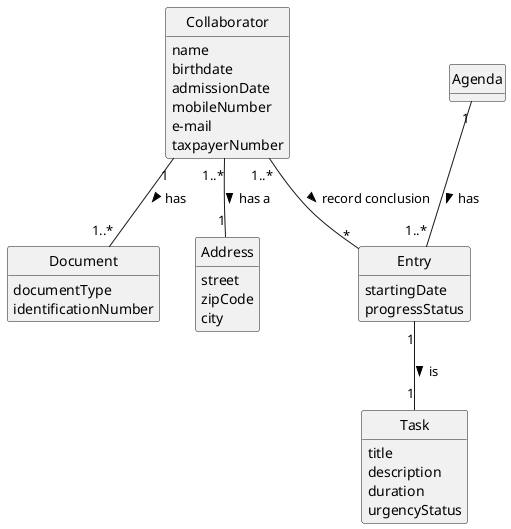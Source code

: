 @startuml
skinparam monochrome true
skinparam packageStyle rectangle
skinparam shadowing false

'left to right direction

skinparam classAttributeIconSize 0

hide circle
hide methods


class Collaborator {
    name
    birthdate
    admissionDate
    mobileNumber
    e-mail
    taxpayerNumber
}

class Entry {
    startingDate
    progressStatus

}


class Task {
    title
    description
    duration
    urgencyStatus


}

class Document{
    documentType
    identificationNumber
}

class Address{
    street
    zipCode
    city
}


class Agenda{
}





Agenda "1" -- "1..*" Entry: has >

Entry "1" -- "1" Task: is >

Collaborator "1..*" -- "*" Entry : record conclusion >

Collaborator "1" -- "1..*" Document : has >

Collaborator "1..*" -- "1" Address : has a >

@enduml

